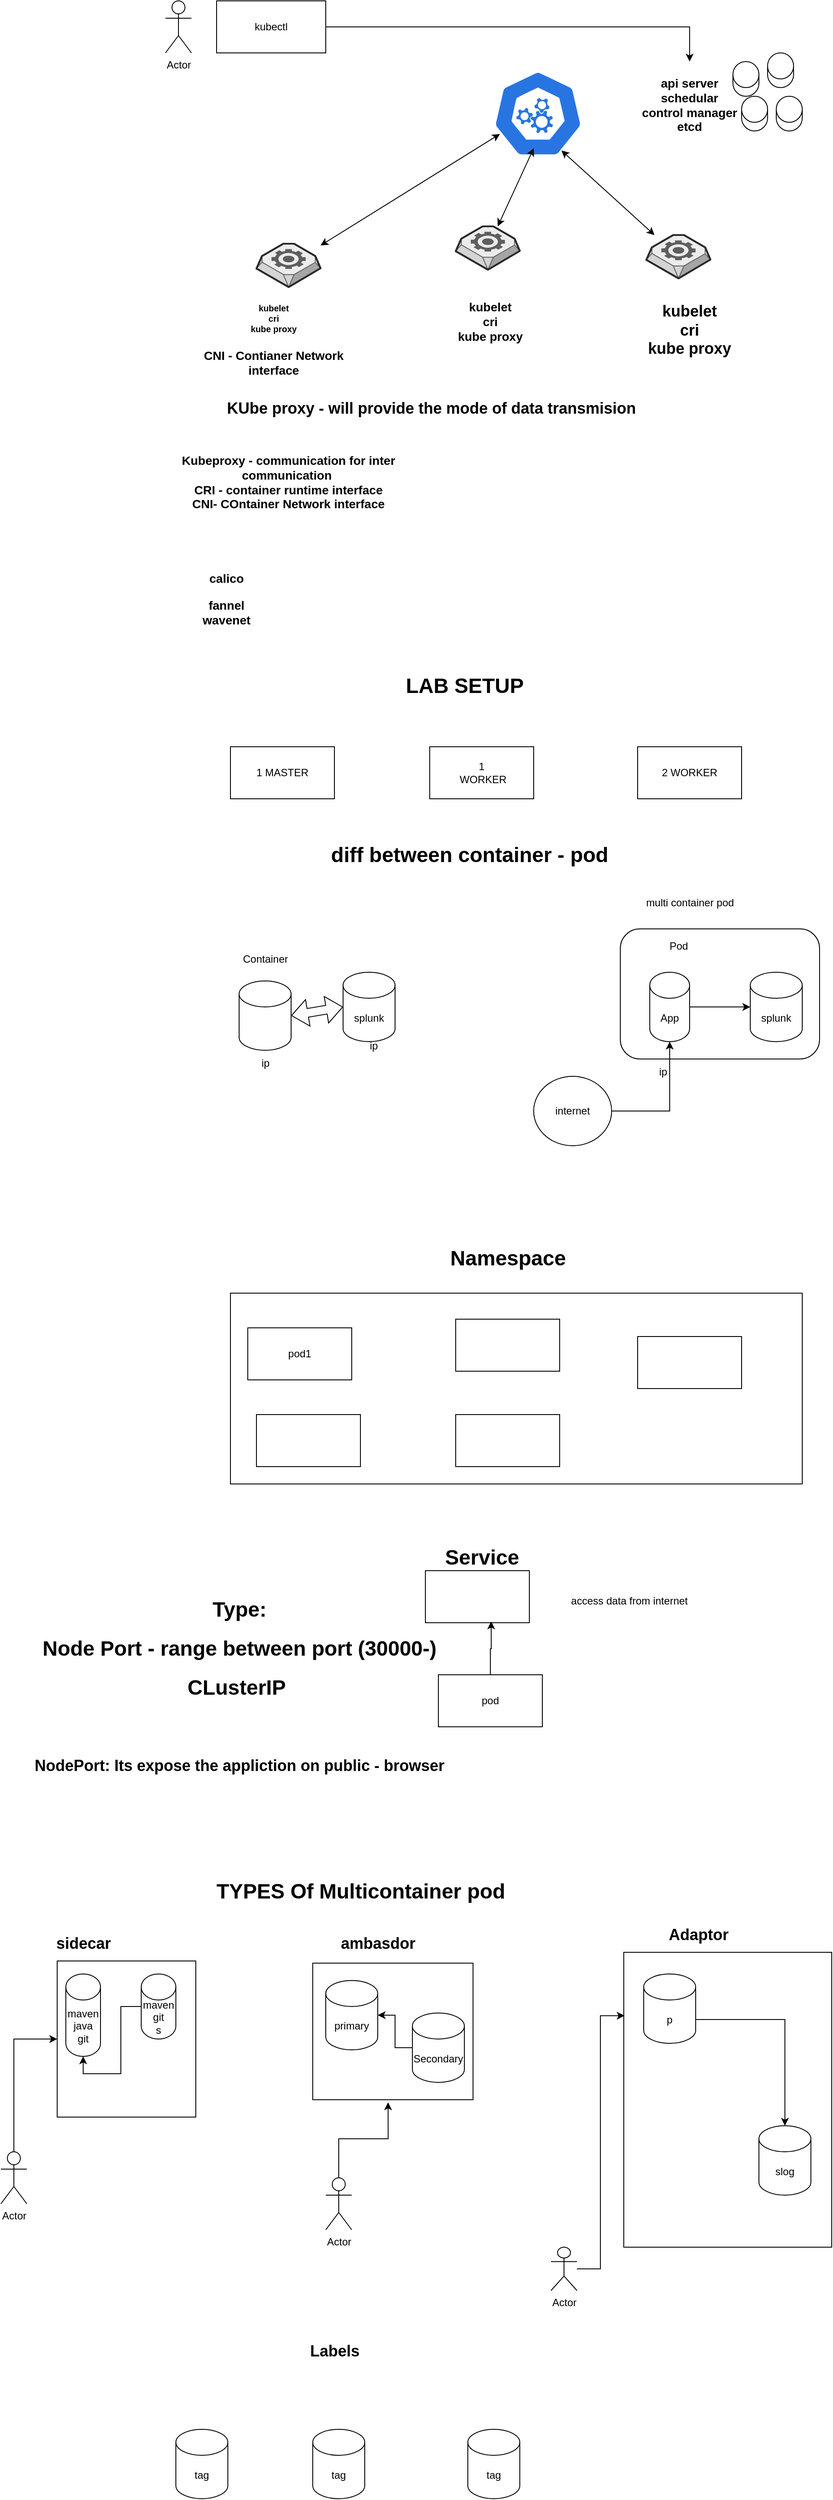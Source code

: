<mxfile version="20.0.4" type="github">
  <diagram id="CBXjzga55jaLRlvK6xoz" name="Page-1">
    <mxGraphModel dx="2036" dy="610" grid="1" gridSize="10" guides="1" tooltips="1" connect="1" arrows="1" fold="1" page="1" pageScale="1" pageWidth="850" pageHeight="1100" math="0" shadow="0">
      <root>
        <mxCell id="0" />
        <mxCell id="1" parent="0" />
        <mxCell id="NtMriZ6diyoZdi4Wk9FT-16" value="" style="sketch=0;html=1;dashed=0;whitespace=wrap;fillColor=#2875E2;strokeColor=#ffffff;points=[[0.005,0.63,0],[0.1,0.2,0],[0.9,0.2,0],[0.5,0,0],[0.995,0.63,0],[0.72,0.99,0],[0.5,1,0],[0.28,0.99,0]];shape=mxgraph.kubernetes.icon;prIcon=master" parent="1" vertex="1">
          <mxGeometry x="400" y="130" width="130" height="100" as="geometry" />
        </mxCell>
        <mxCell id="NtMriZ6diyoZdi4Wk9FT-17" value="" style="verticalLabelPosition=bottom;html=1;verticalAlign=top;strokeWidth=1;align=center;outlineConnect=0;dashed=0;outlineConnect=0;shape=mxgraph.aws3d.worker;fillColor=#ECECEC;strokeColor=#5E5E5E;aspect=fixed;" parent="1" vertex="1">
          <mxGeometry x="370" y="310" width="74" height="50" as="geometry" />
        </mxCell>
        <mxCell id="NtMriZ6diyoZdi4Wk9FT-18" value="" style="verticalLabelPosition=bottom;html=1;verticalAlign=top;strokeWidth=1;align=center;outlineConnect=0;dashed=0;outlineConnect=0;shape=mxgraph.aws3d.worker;fillColor=#ECECEC;strokeColor=#5E5E5E;aspect=fixed;" parent="1" vertex="1">
          <mxGeometry x="140" y="330" width="74" height="50" as="geometry" />
        </mxCell>
        <mxCell id="NtMriZ6diyoZdi4Wk9FT-19" value="" style="verticalLabelPosition=bottom;html=1;verticalAlign=top;strokeWidth=1;align=center;outlineConnect=0;dashed=0;outlineConnect=0;shape=mxgraph.aws3d.worker;fillColor=#ECECEC;strokeColor=#5E5E5E;aspect=fixed;" parent="1" vertex="1">
          <mxGeometry x="590" y="320" width="74" height="50" as="geometry" />
        </mxCell>
        <mxCell id="NtMriZ6diyoZdi4Wk9FT-21" value="&lt;h2&gt;kubelet&lt;br&gt;cri&lt;br&gt;kube proxy&lt;/h2&gt;" style="text;html=1;strokeColor=none;fillColor=none;align=center;verticalAlign=middle;whiteSpace=wrap;rounded=0;" parent="1" vertex="1">
          <mxGeometry x="540" y="380" width="200" height="100" as="geometry" />
        </mxCell>
        <mxCell id="NtMriZ6diyoZdi4Wk9FT-22" value="&lt;h3&gt;api server&lt;br&gt;schedular&lt;br&gt;control manager&lt;br&gt;etcd&lt;/h3&gt;" style="text;html=1;strokeColor=none;fillColor=none;align=center;verticalAlign=middle;whiteSpace=wrap;rounded=0;" parent="1" vertex="1">
          <mxGeometry x="540" y="120" width="200" height="100" as="geometry" />
        </mxCell>
        <mxCell id="NtMriZ6diyoZdi4Wk9FT-23" value="&lt;h5&gt;kubelet&lt;br&gt;cri&lt;br&gt;kube proxy&lt;br&gt;&lt;/h5&gt;&lt;h3&gt;CNI - Contianer Network interface&lt;/h3&gt;" style="text;html=1;strokeColor=none;fillColor=none;align=center;verticalAlign=middle;whiteSpace=wrap;rounded=0;" parent="1" vertex="1">
          <mxGeometry x="60" y="390" width="200" height="100" as="geometry" />
        </mxCell>
        <mxCell id="NtMriZ6diyoZdi4Wk9FT-24" value="&lt;h3&gt;kubelet&lt;br&gt;cri&lt;br&gt;kube proxy&lt;/h3&gt;" style="text;html=1;strokeColor=none;fillColor=none;align=center;verticalAlign=middle;whiteSpace=wrap;rounded=0;" parent="1" vertex="1">
          <mxGeometry x="310" y="370" width="200" height="100" as="geometry" />
        </mxCell>
        <mxCell id="NtMriZ6diyoZdi4Wk9FT-25" value="" style="endArrow=classic;startArrow=classic;html=1;rounded=0;" parent="1" source="NtMriZ6diyoZdi4Wk9FT-17" edge="1">
          <mxGeometry width="50" height="50" relative="1" as="geometry">
            <mxPoint x="410" y="270" as="sourcePoint" />
            <mxPoint x="460" y="220" as="targetPoint" />
          </mxGeometry>
        </mxCell>
        <mxCell id="NtMriZ6diyoZdi4Wk9FT-28" value="" style="endArrow=classic;startArrow=classic;html=1;rounded=0;entryX=0.162;entryY=0.735;entryDx=0;entryDy=0;entryPerimeter=0;" parent="1" source="NtMriZ6diyoZdi4Wk9FT-18" target="NtMriZ6diyoZdi4Wk9FT-16" edge="1">
          <mxGeometry width="50" height="50" relative="1" as="geometry">
            <mxPoint x="400" y="350" as="sourcePoint" />
            <mxPoint x="450" y="300" as="targetPoint" />
          </mxGeometry>
        </mxCell>
        <mxCell id="NtMriZ6diyoZdi4Wk9FT-31" value="" style="endArrow=classic;startArrow=classic;html=1;rounded=0;entryX=0.708;entryY=0.925;entryDx=0;entryDy=0;entryPerimeter=0;" parent="1" source="NtMriZ6diyoZdi4Wk9FT-19" target="NtMriZ6diyoZdi4Wk9FT-16" edge="1">
          <mxGeometry width="50" height="50" relative="1" as="geometry">
            <mxPoint x="400" y="350" as="sourcePoint" />
            <mxPoint x="450" y="300" as="targetPoint" />
          </mxGeometry>
        </mxCell>
        <mxCell id="NtMriZ6diyoZdi4Wk9FT-36" style="edgeStyle=orthogonalEdgeStyle;rounded=0;orthogonalLoop=1;jettySize=auto;html=1;exitX=1;exitY=0.5;exitDx=0;exitDy=0;" parent="1" source="NtMriZ6diyoZdi4Wk9FT-32" target="NtMriZ6diyoZdi4Wk9FT-22" edge="1">
          <mxGeometry relative="1" as="geometry" />
        </mxCell>
        <mxCell id="NtMriZ6diyoZdi4Wk9FT-32" value="kubectl" style="rounded=0;whiteSpace=wrap;html=1;" parent="1" vertex="1">
          <mxGeometry x="94" y="50" width="126" height="60" as="geometry" />
        </mxCell>
        <mxCell id="EqZx8BdncKICett_EGlK-1" value="&lt;h3&gt;Kubeproxy - communication for inter communication&amp;nbsp;&lt;br&gt;CRI - container runtime interface&lt;br&gt;CNI- COntainer Network interface&lt;/h3&gt;" style="text;html=1;strokeColor=none;fillColor=none;align=center;verticalAlign=middle;whiteSpace=wrap;rounded=0;" parent="1" vertex="1">
          <mxGeometry x="7" y="520" width="340" height="170" as="geometry" />
        </mxCell>
        <mxCell id="EqZx8BdncKICett_EGlK-4" value="&lt;h3&gt;calico&lt;/h3&gt;&lt;h3&gt;fannel&lt;br&gt;wavenet&lt;/h3&gt;" style="text;html=1;align=center;verticalAlign=middle;resizable=0;points=[];autosize=1;strokeColor=none;fillColor=none;" parent="1" vertex="1">
          <mxGeometry x="65" y="685" width="80" height="110" as="geometry" />
        </mxCell>
        <mxCell id="EqZx8BdncKICett_EGlK-5" value="&lt;h2&gt;KUbe proxy - will provide the mode of data transmision&amp;nbsp;&lt;/h2&gt;" style="text;html=1;align=center;verticalAlign=middle;resizable=0;points=[];autosize=1;strokeColor=none;fillColor=none;" parent="1" vertex="1">
          <mxGeometry x="94" y="490" width="500" height="60" as="geometry" />
        </mxCell>
        <mxCell id="EqZx8BdncKICett_EGlK-6" value="" style="shape=cylinder3;whiteSpace=wrap;html=1;boundedLbl=1;backgroundOutline=1;size=15;" parent="1" vertex="1">
          <mxGeometry x="690" y="120" width="30" height="40" as="geometry" />
        </mxCell>
        <mxCell id="EqZx8BdncKICett_EGlK-7" value="" style="shape=cylinder3;whiteSpace=wrap;html=1;boundedLbl=1;backgroundOutline=1;size=15;" parent="1" vertex="1">
          <mxGeometry x="730" y="110" width="30" height="40" as="geometry" />
        </mxCell>
        <mxCell id="EqZx8BdncKICett_EGlK-8" value="" style="shape=cylinder3;whiteSpace=wrap;html=1;boundedLbl=1;backgroundOutline=1;size=15;" parent="1" vertex="1">
          <mxGeometry x="740" y="160" width="30" height="40" as="geometry" />
        </mxCell>
        <mxCell id="EqZx8BdncKICett_EGlK-9" value="" style="shape=cylinder3;whiteSpace=wrap;html=1;boundedLbl=1;backgroundOutline=1;size=15;" parent="1" vertex="1">
          <mxGeometry x="700" y="160" width="30" height="40" as="geometry" />
        </mxCell>
        <mxCell id="4nlPYvr7-jDKzYdwGR_k-1" value="Actor" style="shape=umlActor;verticalLabelPosition=bottom;verticalAlign=top;html=1;outlineConnect=0;" vertex="1" parent="1">
          <mxGeometry x="35" y="50" width="30" height="60" as="geometry" />
        </mxCell>
        <mxCell id="4nlPYvr7-jDKzYdwGR_k-2" value="1 MASTER" style="whiteSpace=wrap;html=1;" vertex="1" parent="1">
          <mxGeometry x="110" y="910" width="120" height="60" as="geometry" />
        </mxCell>
        <mxCell id="4nlPYvr7-jDKzYdwGR_k-4" value="&lt;h1&gt;LAB SETUP&lt;/h1&gt;" style="text;html=1;align=center;verticalAlign=middle;resizable=0;points=[];autosize=1;strokeColor=none;fillColor=none;" vertex="1" parent="1">
          <mxGeometry x="300" y="805" width="160" height="70" as="geometry" />
        </mxCell>
        <mxCell id="4nlPYvr7-jDKzYdwGR_k-5" value="2 WORKER" style="whiteSpace=wrap;html=1;" vertex="1" parent="1">
          <mxGeometry x="580" y="910" width="120" height="60" as="geometry" />
        </mxCell>
        <mxCell id="4nlPYvr7-jDKzYdwGR_k-6" value="1&lt;br&gt;&amp;nbsp;WORKER" style="whiteSpace=wrap;html=1;" vertex="1" parent="1">
          <mxGeometry x="340" y="910" width="120" height="60" as="geometry" />
        </mxCell>
        <mxCell id="4nlPYvr7-jDKzYdwGR_k-10" value="" style="rounded=1;whiteSpace=wrap;html=1;" vertex="1" parent="1">
          <mxGeometry x="560" y="1120" width="230" height="150" as="geometry" />
        </mxCell>
        <mxCell id="4nlPYvr7-jDKzYdwGR_k-8" value="" style="shape=cylinder3;whiteSpace=wrap;html=1;boundedLbl=1;backgroundOutline=1;size=15;" vertex="1" parent="1">
          <mxGeometry x="120" y="1180" width="60" height="80" as="geometry" />
        </mxCell>
        <mxCell id="4nlPYvr7-jDKzYdwGR_k-26" style="edgeStyle=orthogonalEdgeStyle;rounded=0;orthogonalLoop=1;jettySize=auto;html=1;" edge="1" parent="1" source="4nlPYvr7-jDKzYdwGR_k-9" target="4nlPYvr7-jDKzYdwGR_k-18">
          <mxGeometry relative="1" as="geometry" />
        </mxCell>
        <mxCell id="4nlPYvr7-jDKzYdwGR_k-9" value="App&lt;br&gt;" style="shape=cylinder3;whiteSpace=wrap;html=1;boundedLbl=1;backgroundOutline=1;size=15;" vertex="1" parent="1">
          <mxGeometry x="594" y="1170" width="46" height="80" as="geometry" />
        </mxCell>
        <mxCell id="4nlPYvr7-jDKzYdwGR_k-12" value="Container&lt;br&gt;" style="text;html=1;align=center;verticalAlign=middle;resizable=0;points=[];autosize=1;strokeColor=none;fillColor=none;" vertex="1" parent="1">
          <mxGeometry x="110" y="1140" width="80" height="30" as="geometry" />
        </mxCell>
        <mxCell id="4nlPYvr7-jDKzYdwGR_k-13" value="Pod" style="text;html=1;align=center;verticalAlign=middle;resizable=0;points=[];autosize=1;strokeColor=none;fillColor=none;" vertex="1" parent="1">
          <mxGeometry x="607" y="1125" width="40" height="30" as="geometry" />
        </mxCell>
        <mxCell id="4nlPYvr7-jDKzYdwGR_k-14" value="&lt;h1&gt;diff between container - pod&amp;nbsp;&lt;/h1&gt;" style="text;html=1;align=center;verticalAlign=middle;resizable=0;points=[];autosize=1;strokeColor=none;fillColor=none;" vertex="1" parent="1">
          <mxGeometry x="214" y="1000" width="350" height="70" as="geometry" />
        </mxCell>
        <mxCell id="4nlPYvr7-jDKzYdwGR_k-18" value="splunk" style="shape=cylinder3;whiteSpace=wrap;html=1;boundedLbl=1;backgroundOutline=1;size=15;" vertex="1" parent="1">
          <mxGeometry x="710" y="1170" width="60" height="80" as="geometry" />
        </mxCell>
        <mxCell id="4nlPYvr7-jDKzYdwGR_k-19" value="splunk" style="shape=cylinder3;whiteSpace=wrap;html=1;boundedLbl=1;backgroundOutline=1;size=15;" vertex="1" parent="1">
          <mxGeometry x="240" y="1170" width="60" height="80" as="geometry" />
        </mxCell>
        <mxCell id="4nlPYvr7-jDKzYdwGR_k-20" value="" style="shape=flexArrow;endArrow=classic;startArrow=classic;html=1;rounded=0;exitX=1;exitY=0.5;exitDx=0;exitDy=0;exitPerimeter=0;entryX=0;entryY=0.5;entryDx=0;entryDy=0;entryPerimeter=0;" edge="1" parent="1" source="4nlPYvr7-jDKzYdwGR_k-8" target="4nlPYvr7-jDKzYdwGR_k-19">
          <mxGeometry width="100" height="100" relative="1" as="geometry">
            <mxPoint x="180" y="1290" as="sourcePoint" />
            <mxPoint x="280" y="1190" as="targetPoint" />
          </mxGeometry>
        </mxCell>
        <mxCell id="4nlPYvr7-jDKzYdwGR_k-21" value="ip" style="text;html=1;align=center;verticalAlign=middle;resizable=0;points=[];autosize=1;strokeColor=none;fillColor=none;" vertex="1" parent="1">
          <mxGeometry x="135" y="1260" width="30" height="30" as="geometry" />
        </mxCell>
        <mxCell id="4nlPYvr7-jDKzYdwGR_k-22" value="ip" style="text;html=1;align=center;verticalAlign=middle;resizable=0;points=[];autosize=1;strokeColor=none;fillColor=none;" vertex="1" parent="1">
          <mxGeometry x="260" y="1240" width="30" height="30" as="geometry" />
        </mxCell>
        <mxCell id="4nlPYvr7-jDKzYdwGR_k-23" value="ip" style="text;html=1;align=center;verticalAlign=middle;resizable=0;points=[];autosize=1;strokeColor=none;fillColor=none;" vertex="1" parent="1">
          <mxGeometry x="594" y="1270" width="30" height="30" as="geometry" />
        </mxCell>
        <mxCell id="4nlPYvr7-jDKzYdwGR_k-25" style="edgeStyle=orthogonalEdgeStyle;rounded=0;orthogonalLoop=1;jettySize=auto;html=1;entryX=0.5;entryY=1;entryDx=0;entryDy=0;entryPerimeter=0;" edge="1" parent="1" source="4nlPYvr7-jDKzYdwGR_k-24" target="4nlPYvr7-jDKzYdwGR_k-9">
          <mxGeometry relative="1" as="geometry" />
        </mxCell>
        <mxCell id="4nlPYvr7-jDKzYdwGR_k-24" value="internet" style="ellipse;whiteSpace=wrap;html=1;" vertex="1" parent="1">
          <mxGeometry x="460" y="1290" width="90" height="80" as="geometry" />
        </mxCell>
        <mxCell id="4nlPYvr7-jDKzYdwGR_k-27" value="multi container pod" style="text;html=1;align=center;verticalAlign=middle;resizable=0;points=[];autosize=1;strokeColor=none;fillColor=none;" vertex="1" parent="1">
          <mxGeometry x="580" y="1075" width="120" height="30" as="geometry" />
        </mxCell>
        <mxCell id="4nlPYvr7-jDKzYdwGR_k-28" value="" style="rounded=0;whiteSpace=wrap;html=1;" vertex="1" parent="1">
          <mxGeometry x="110" y="1540" width="660" height="220" as="geometry" />
        </mxCell>
        <mxCell id="4nlPYvr7-jDKzYdwGR_k-29" value="&lt;h1&gt;Namespace&lt;/h1&gt;" style="text;html=1;align=center;verticalAlign=middle;resizable=0;points=[];autosize=1;strokeColor=none;fillColor=none;" vertex="1" parent="1">
          <mxGeometry x="350" y="1465" width="160" height="70" as="geometry" />
        </mxCell>
        <mxCell id="4nlPYvr7-jDKzYdwGR_k-30" value="pod1" style="whiteSpace=wrap;html=1;" vertex="1" parent="1">
          <mxGeometry x="130" y="1580" width="120" height="60" as="geometry" />
        </mxCell>
        <mxCell id="4nlPYvr7-jDKzYdwGR_k-31" value="" style="whiteSpace=wrap;html=1;" vertex="1" parent="1">
          <mxGeometry x="140" y="1680" width="120" height="60" as="geometry" />
        </mxCell>
        <mxCell id="4nlPYvr7-jDKzYdwGR_k-32" value="" style="whiteSpace=wrap;html=1;" vertex="1" parent="1">
          <mxGeometry x="370" y="1680" width="120" height="60" as="geometry" />
        </mxCell>
        <mxCell id="4nlPYvr7-jDKzYdwGR_k-33" value="" style="whiteSpace=wrap;html=1;" vertex="1" parent="1">
          <mxGeometry x="370" y="1570" width="120" height="60" as="geometry" />
        </mxCell>
        <mxCell id="4nlPYvr7-jDKzYdwGR_k-34" value="" style="whiteSpace=wrap;html=1;" vertex="1" parent="1">
          <mxGeometry x="580" y="1590" width="120" height="60" as="geometry" />
        </mxCell>
        <mxCell id="4nlPYvr7-jDKzYdwGR_k-35" value="&lt;h1&gt;Service&lt;/h1&gt;" style="text;html=1;align=center;verticalAlign=middle;resizable=0;points=[];autosize=1;strokeColor=none;fillColor=none;" vertex="1" parent="1">
          <mxGeometry x="345" y="1810" width="110" height="70" as="geometry" />
        </mxCell>
        <mxCell id="4nlPYvr7-jDKzYdwGR_k-38" value="" style="whiteSpace=wrap;html=1;" vertex="1" parent="1">
          <mxGeometry x="335" y="1860" width="120" height="60" as="geometry" />
        </mxCell>
        <mxCell id="4nlPYvr7-jDKzYdwGR_k-40" style="edgeStyle=orthogonalEdgeStyle;rounded=0;orthogonalLoop=1;jettySize=auto;html=1;exitX=0.5;exitY=0;exitDx=0;exitDy=0;entryX=0.633;entryY=0.975;entryDx=0;entryDy=0;entryPerimeter=0;" edge="1" parent="1" source="4nlPYvr7-jDKzYdwGR_k-39" target="4nlPYvr7-jDKzYdwGR_k-38">
          <mxGeometry relative="1" as="geometry" />
        </mxCell>
        <mxCell id="4nlPYvr7-jDKzYdwGR_k-39" value="pod" style="whiteSpace=wrap;html=1;" vertex="1" parent="1">
          <mxGeometry x="350" y="1980" width="120" height="60" as="geometry" />
        </mxCell>
        <mxCell id="4nlPYvr7-jDKzYdwGR_k-41" value="access data from internet" style="text;html=1;align=center;verticalAlign=middle;resizable=0;points=[];autosize=1;strokeColor=none;fillColor=none;" vertex="1" parent="1">
          <mxGeometry x="490" y="1880" width="160" height="30" as="geometry" />
        </mxCell>
        <mxCell id="4nlPYvr7-jDKzYdwGR_k-43" value="&lt;h1&gt;Type:&lt;/h1&gt;&lt;h1&gt;Node Port - range between port (30000-)&lt;/h1&gt;&lt;h1&gt;CLusterIP&amp;nbsp;&lt;/h1&gt;" style="text;html=1;align=center;verticalAlign=middle;resizable=0;points=[];autosize=1;strokeColor=none;fillColor=none;" vertex="1" parent="1">
          <mxGeometry x="-120" y="1870" width="480" height="160" as="geometry" />
        </mxCell>
        <mxCell id="4nlPYvr7-jDKzYdwGR_k-44" value="&lt;h2&gt;NodePort: Its expose the appliction on public - browser&lt;/h2&gt;" style="text;html=1;align=center;verticalAlign=middle;resizable=0;points=[];autosize=1;strokeColor=none;fillColor=none;" vertex="1" parent="1">
          <mxGeometry x="-130" y="2055" width="500" height="60" as="geometry" />
        </mxCell>
        <mxCell id="4nlPYvr7-jDKzYdwGR_k-45" value="" style="whiteSpace=wrap;html=1;" vertex="1" parent="1">
          <mxGeometry x="-90" y="2310" width="160" height="180" as="geometry" />
        </mxCell>
        <mxCell id="4nlPYvr7-jDKzYdwGR_k-46" value="" style="whiteSpace=wrap;html=1;" vertex="1" parent="1">
          <mxGeometry x="205" y="2312.5" width="185" height="157.5" as="geometry" />
        </mxCell>
        <mxCell id="4nlPYvr7-jDKzYdwGR_k-47" value="" style="whiteSpace=wrap;html=1;" vertex="1" parent="1">
          <mxGeometry x="564" y="2300" width="240" height="340" as="geometry" />
        </mxCell>
        <mxCell id="4nlPYvr7-jDKzYdwGR_k-48" value="&lt;h1&gt;TYPES Of Multicontainer pod&lt;/h1&gt;" style="text;html=1;align=center;verticalAlign=middle;resizable=0;points=[];autosize=1;strokeColor=none;fillColor=none;" vertex="1" parent="1">
          <mxGeometry x="80" y="2195" width="360" height="70" as="geometry" />
        </mxCell>
        <mxCell id="4nlPYvr7-jDKzYdwGR_k-49" value="&lt;h2&gt;sidecar&lt;/h2&gt;" style="text;html=1;align=center;verticalAlign=middle;resizable=0;points=[];autosize=1;strokeColor=none;fillColor=none;" vertex="1" parent="1">
          <mxGeometry x="-105" y="2260" width="90" height="60" as="geometry" />
        </mxCell>
        <mxCell id="4nlPYvr7-jDKzYdwGR_k-50" value="&lt;h2&gt;ambasdor&lt;/h2&gt;" style="text;html=1;align=center;verticalAlign=middle;resizable=0;points=[];autosize=1;strokeColor=none;fillColor=none;" vertex="1" parent="1">
          <mxGeometry x="225" y="2260" width="110" height="60" as="geometry" />
        </mxCell>
        <mxCell id="4nlPYvr7-jDKzYdwGR_k-51" value="&lt;h2&gt;Adaptor&lt;/h2&gt;" style="text;html=1;align=center;verticalAlign=middle;resizable=0;points=[];autosize=1;strokeColor=none;fillColor=none;" vertex="1" parent="1">
          <mxGeometry x="605" y="2250" width="90" height="60" as="geometry" />
        </mxCell>
        <mxCell id="4nlPYvr7-jDKzYdwGR_k-52" value="maven&lt;br&gt;java&lt;br&gt;git&lt;br&gt;" style="shape=cylinder3;whiteSpace=wrap;html=1;boundedLbl=1;backgroundOutline=1;size=15;" vertex="1" parent="1">
          <mxGeometry x="-80" y="2325" width="40" height="95" as="geometry" />
        </mxCell>
        <mxCell id="4nlPYvr7-jDKzYdwGR_k-54" style="edgeStyle=orthogonalEdgeStyle;rounded=0;orthogonalLoop=1;jettySize=auto;html=1;entryX=0.5;entryY=1;entryDx=0;entryDy=0;entryPerimeter=0;" edge="1" parent="1" source="4nlPYvr7-jDKzYdwGR_k-53" target="4nlPYvr7-jDKzYdwGR_k-52">
          <mxGeometry relative="1" as="geometry" />
        </mxCell>
        <mxCell id="4nlPYvr7-jDKzYdwGR_k-53" value="maven&lt;br&gt;git&lt;br&gt;s" style="shape=cylinder3;whiteSpace=wrap;html=1;boundedLbl=1;backgroundOutline=1;size=15;" vertex="1" parent="1">
          <mxGeometry x="7" y="2325" width="40" height="75" as="geometry" />
        </mxCell>
        <mxCell id="4nlPYvr7-jDKzYdwGR_k-69" style="edgeStyle=orthogonalEdgeStyle;rounded=0;orthogonalLoop=1;jettySize=auto;html=1;exitX=0.5;exitY=0;exitDx=0;exitDy=0;exitPerimeter=0;entryX=0;entryY=0.5;entryDx=0;entryDy=0;" edge="1" parent="1" source="4nlPYvr7-jDKzYdwGR_k-57" target="4nlPYvr7-jDKzYdwGR_k-45">
          <mxGeometry relative="1" as="geometry" />
        </mxCell>
        <mxCell id="4nlPYvr7-jDKzYdwGR_k-57" value="Actor" style="shape=umlActor;verticalLabelPosition=bottom;verticalAlign=top;html=1;outlineConnect=0;" vertex="1" parent="1">
          <mxGeometry x="-155" y="2530" width="30" height="60" as="geometry" />
        </mxCell>
        <mxCell id="4nlPYvr7-jDKzYdwGR_k-58" value="primary" style="shape=cylinder3;whiteSpace=wrap;html=1;boundedLbl=1;backgroundOutline=1;size=15;" vertex="1" parent="1">
          <mxGeometry x="220" y="2332.5" width="60" height="80" as="geometry" />
        </mxCell>
        <mxCell id="4nlPYvr7-jDKzYdwGR_k-60" style="edgeStyle=orthogonalEdgeStyle;rounded=0;orthogonalLoop=1;jettySize=auto;html=1;" edge="1" parent="1" source="4nlPYvr7-jDKzYdwGR_k-59" target="4nlPYvr7-jDKzYdwGR_k-58">
          <mxGeometry relative="1" as="geometry" />
        </mxCell>
        <mxCell id="4nlPYvr7-jDKzYdwGR_k-59" value="Secondary" style="shape=cylinder3;whiteSpace=wrap;html=1;boundedLbl=1;backgroundOutline=1;size=15;" vertex="1" parent="1">
          <mxGeometry x="320" y="2370" width="60" height="80" as="geometry" />
        </mxCell>
        <mxCell id="4nlPYvr7-jDKzYdwGR_k-68" style="edgeStyle=orthogonalEdgeStyle;rounded=0;orthogonalLoop=1;jettySize=auto;html=1;exitX=0.5;exitY=0;exitDx=0;exitDy=0;exitPerimeter=0;entryX=0.47;entryY=1.019;entryDx=0;entryDy=0;entryPerimeter=0;" edge="1" parent="1" source="4nlPYvr7-jDKzYdwGR_k-62" target="4nlPYvr7-jDKzYdwGR_k-46">
          <mxGeometry relative="1" as="geometry" />
        </mxCell>
        <mxCell id="4nlPYvr7-jDKzYdwGR_k-62" value="Actor" style="shape=umlActor;verticalLabelPosition=bottom;verticalAlign=top;html=1;outlineConnect=0;" vertex="1" parent="1">
          <mxGeometry x="220" y="2560" width="30" height="60" as="geometry" />
        </mxCell>
        <mxCell id="4nlPYvr7-jDKzYdwGR_k-63" value="slog" style="shape=cylinder3;whiteSpace=wrap;html=1;boundedLbl=1;backgroundOutline=1;size=15;" vertex="1" parent="1">
          <mxGeometry x="720" y="2500" width="60" height="80" as="geometry" />
        </mxCell>
        <mxCell id="4nlPYvr7-jDKzYdwGR_k-74" style="edgeStyle=orthogonalEdgeStyle;rounded=0;orthogonalLoop=1;jettySize=auto;html=1;exitX=1;exitY=0;exitDx=0;exitDy=52.5;exitPerimeter=0;" edge="1" parent="1" source="4nlPYvr7-jDKzYdwGR_k-65" target="4nlPYvr7-jDKzYdwGR_k-63">
          <mxGeometry relative="1" as="geometry" />
        </mxCell>
        <mxCell id="4nlPYvr7-jDKzYdwGR_k-65" value="p" style="shape=cylinder3;whiteSpace=wrap;html=1;boundedLbl=1;backgroundOutline=1;size=15;" vertex="1" parent="1">
          <mxGeometry x="587" y="2325" width="60" height="80" as="geometry" />
        </mxCell>
        <mxCell id="4nlPYvr7-jDKzYdwGR_k-72" style="edgeStyle=orthogonalEdgeStyle;rounded=0;orthogonalLoop=1;jettySize=auto;html=1;entryX=0.004;entryY=0.215;entryDx=0;entryDy=0;entryPerimeter=0;" edge="1" parent="1" source="4nlPYvr7-jDKzYdwGR_k-71" target="4nlPYvr7-jDKzYdwGR_k-47">
          <mxGeometry relative="1" as="geometry">
            <mxPoint x="495" y="2560" as="targetPoint" />
          </mxGeometry>
        </mxCell>
        <mxCell id="4nlPYvr7-jDKzYdwGR_k-71" value="Actor" style="shape=umlActor;verticalLabelPosition=bottom;verticalAlign=top;html=1;outlineConnect=0;" vertex="1" parent="1">
          <mxGeometry x="480" y="2640" width="30" height="50" as="geometry" />
        </mxCell>
        <mxCell id="4nlPYvr7-jDKzYdwGR_k-75" value="&lt;h2&gt;Labels&lt;/h2&gt;" style="text;html=1;align=center;verticalAlign=middle;resizable=0;points=[];autosize=1;strokeColor=none;fillColor=none;" vertex="1" parent="1">
          <mxGeometry x="190" y="2730" width="80" height="60" as="geometry" />
        </mxCell>
        <mxCell id="4nlPYvr7-jDKzYdwGR_k-76" value="tag" style="shape=cylinder3;whiteSpace=wrap;html=1;boundedLbl=1;backgroundOutline=1;size=15;" vertex="1" parent="1">
          <mxGeometry x="47" y="2850" width="60" height="80" as="geometry" />
        </mxCell>
        <mxCell id="4nlPYvr7-jDKzYdwGR_k-77" value="tag" style="shape=cylinder3;whiteSpace=wrap;html=1;boundedLbl=1;backgroundOutline=1;size=15;" vertex="1" parent="1">
          <mxGeometry x="205" y="2850" width="60" height="80" as="geometry" />
        </mxCell>
        <mxCell id="4nlPYvr7-jDKzYdwGR_k-78" value="tag" style="shape=cylinder3;whiteSpace=wrap;html=1;boundedLbl=1;backgroundOutline=1;size=15;" vertex="1" parent="1">
          <mxGeometry x="384" y="2850" width="60" height="80" as="geometry" />
        </mxCell>
      </root>
    </mxGraphModel>
  </diagram>
</mxfile>
